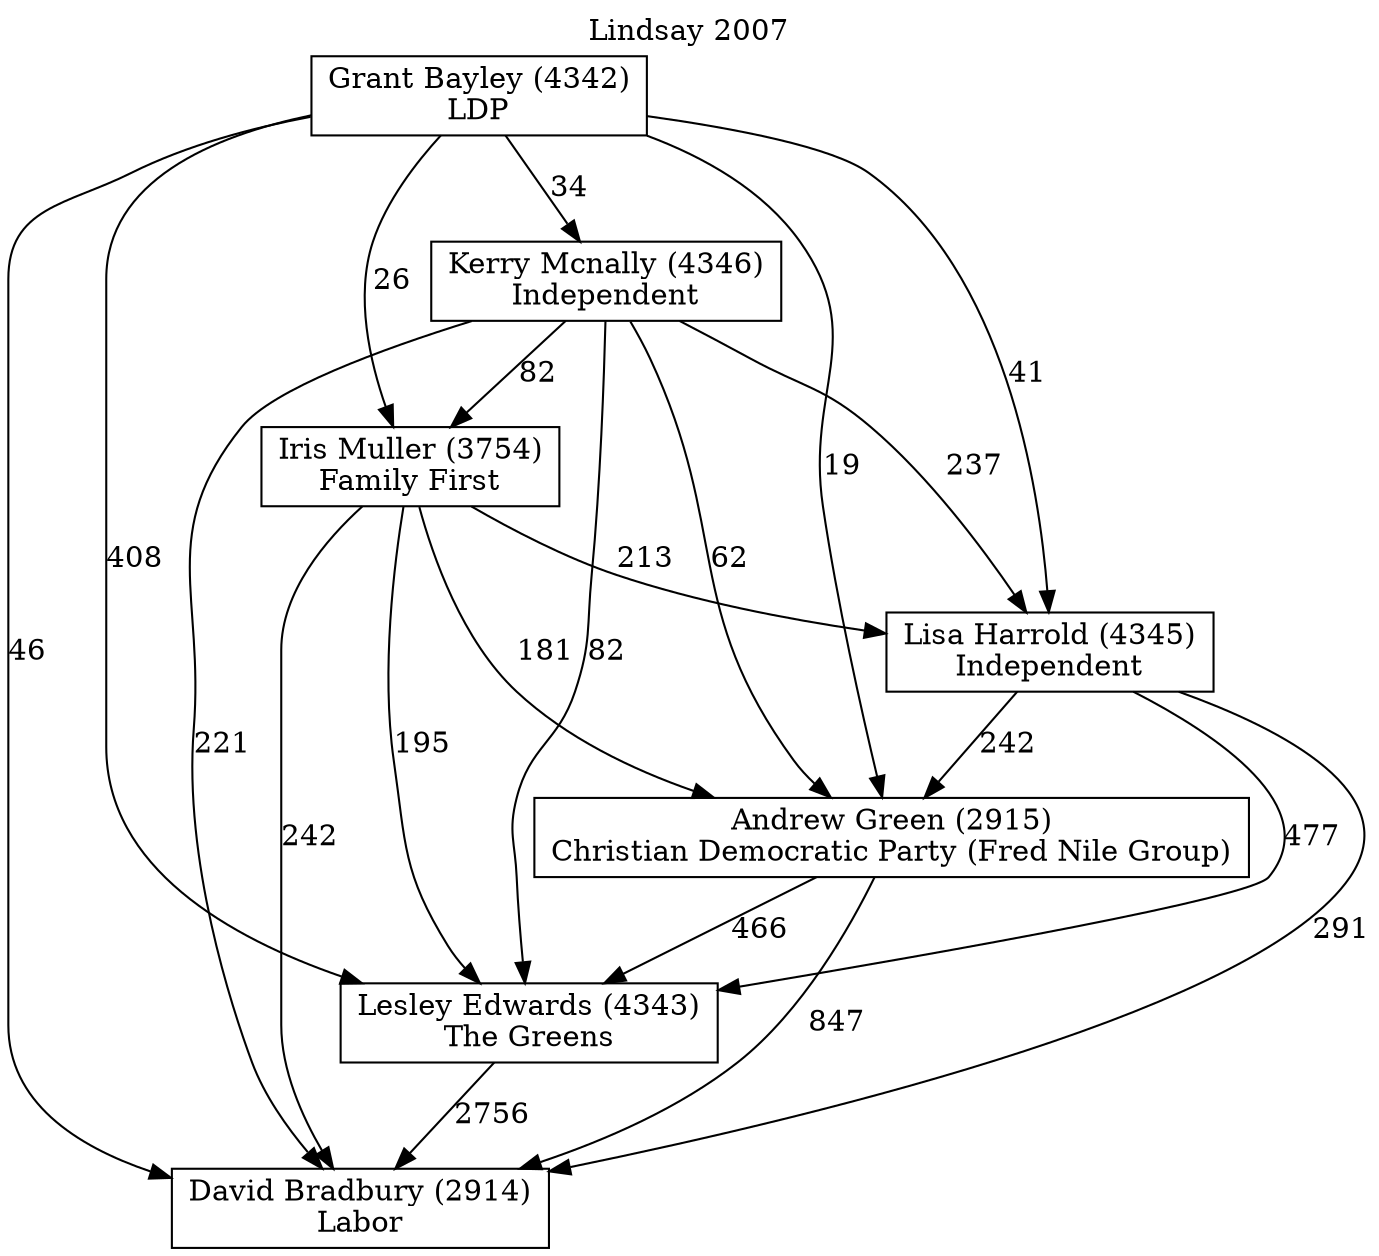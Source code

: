// House preference flow
digraph "David Bradbury (2914)_Lindsay_2007" {
	graph [label="Lindsay 2007" labelloc=t mclimit=10]
	node [shape=box]
	"David Bradbury (2914)" [label="David Bradbury (2914)
Labor"]
	"Lesley Edwards (4343)" [label="Lesley Edwards (4343)
The Greens"]
	"Andrew Green (2915)" [label="Andrew Green (2915)
Christian Democratic Party (Fred Nile Group)"]
	"Lisa Harrold (4345)" [label="Lisa Harrold (4345)
Independent"]
	"Iris Muller (3754)" [label="Iris Muller (3754)
Family First"]
	"Kerry Mcnally (4346)" [label="Kerry Mcnally (4346)
Independent"]
	"Grant Bayley (4342)" [label="Grant Bayley (4342)
LDP"]
	"Lesley Edwards (4343)" -> "David Bradbury (2914)" [label=2756]
	"Andrew Green (2915)" -> "Lesley Edwards (4343)" [label=466]
	"Lisa Harrold (4345)" -> "Andrew Green (2915)" [label=242]
	"Iris Muller (3754)" -> "Lisa Harrold (4345)" [label=213]
	"Kerry Mcnally (4346)" -> "Iris Muller (3754)" [label=82]
	"Grant Bayley (4342)" -> "Kerry Mcnally (4346)" [label=34]
	"Andrew Green (2915)" -> "David Bradbury (2914)" [label=847]
	"Lisa Harrold (4345)" -> "David Bradbury (2914)" [label=291]
	"Iris Muller (3754)" -> "David Bradbury (2914)" [label=242]
	"Kerry Mcnally (4346)" -> "David Bradbury (2914)" [label=221]
	"Grant Bayley (4342)" -> "David Bradbury (2914)" [label=46]
	"Grant Bayley (4342)" -> "Iris Muller (3754)" [label=26]
	"Kerry Mcnally (4346)" -> "Lisa Harrold (4345)" [label=237]
	"Grant Bayley (4342)" -> "Lisa Harrold (4345)" [label=41]
	"Iris Muller (3754)" -> "Andrew Green (2915)" [label=181]
	"Kerry Mcnally (4346)" -> "Andrew Green (2915)" [label=62]
	"Grant Bayley (4342)" -> "Andrew Green (2915)" [label=19]
	"Lisa Harrold (4345)" -> "Lesley Edwards (4343)" [label=477]
	"Iris Muller (3754)" -> "Lesley Edwards (4343)" [label=195]
	"Kerry Mcnally (4346)" -> "Lesley Edwards (4343)" [label=82]
	"Grant Bayley (4342)" -> "Lesley Edwards (4343)" [label=408]
}
